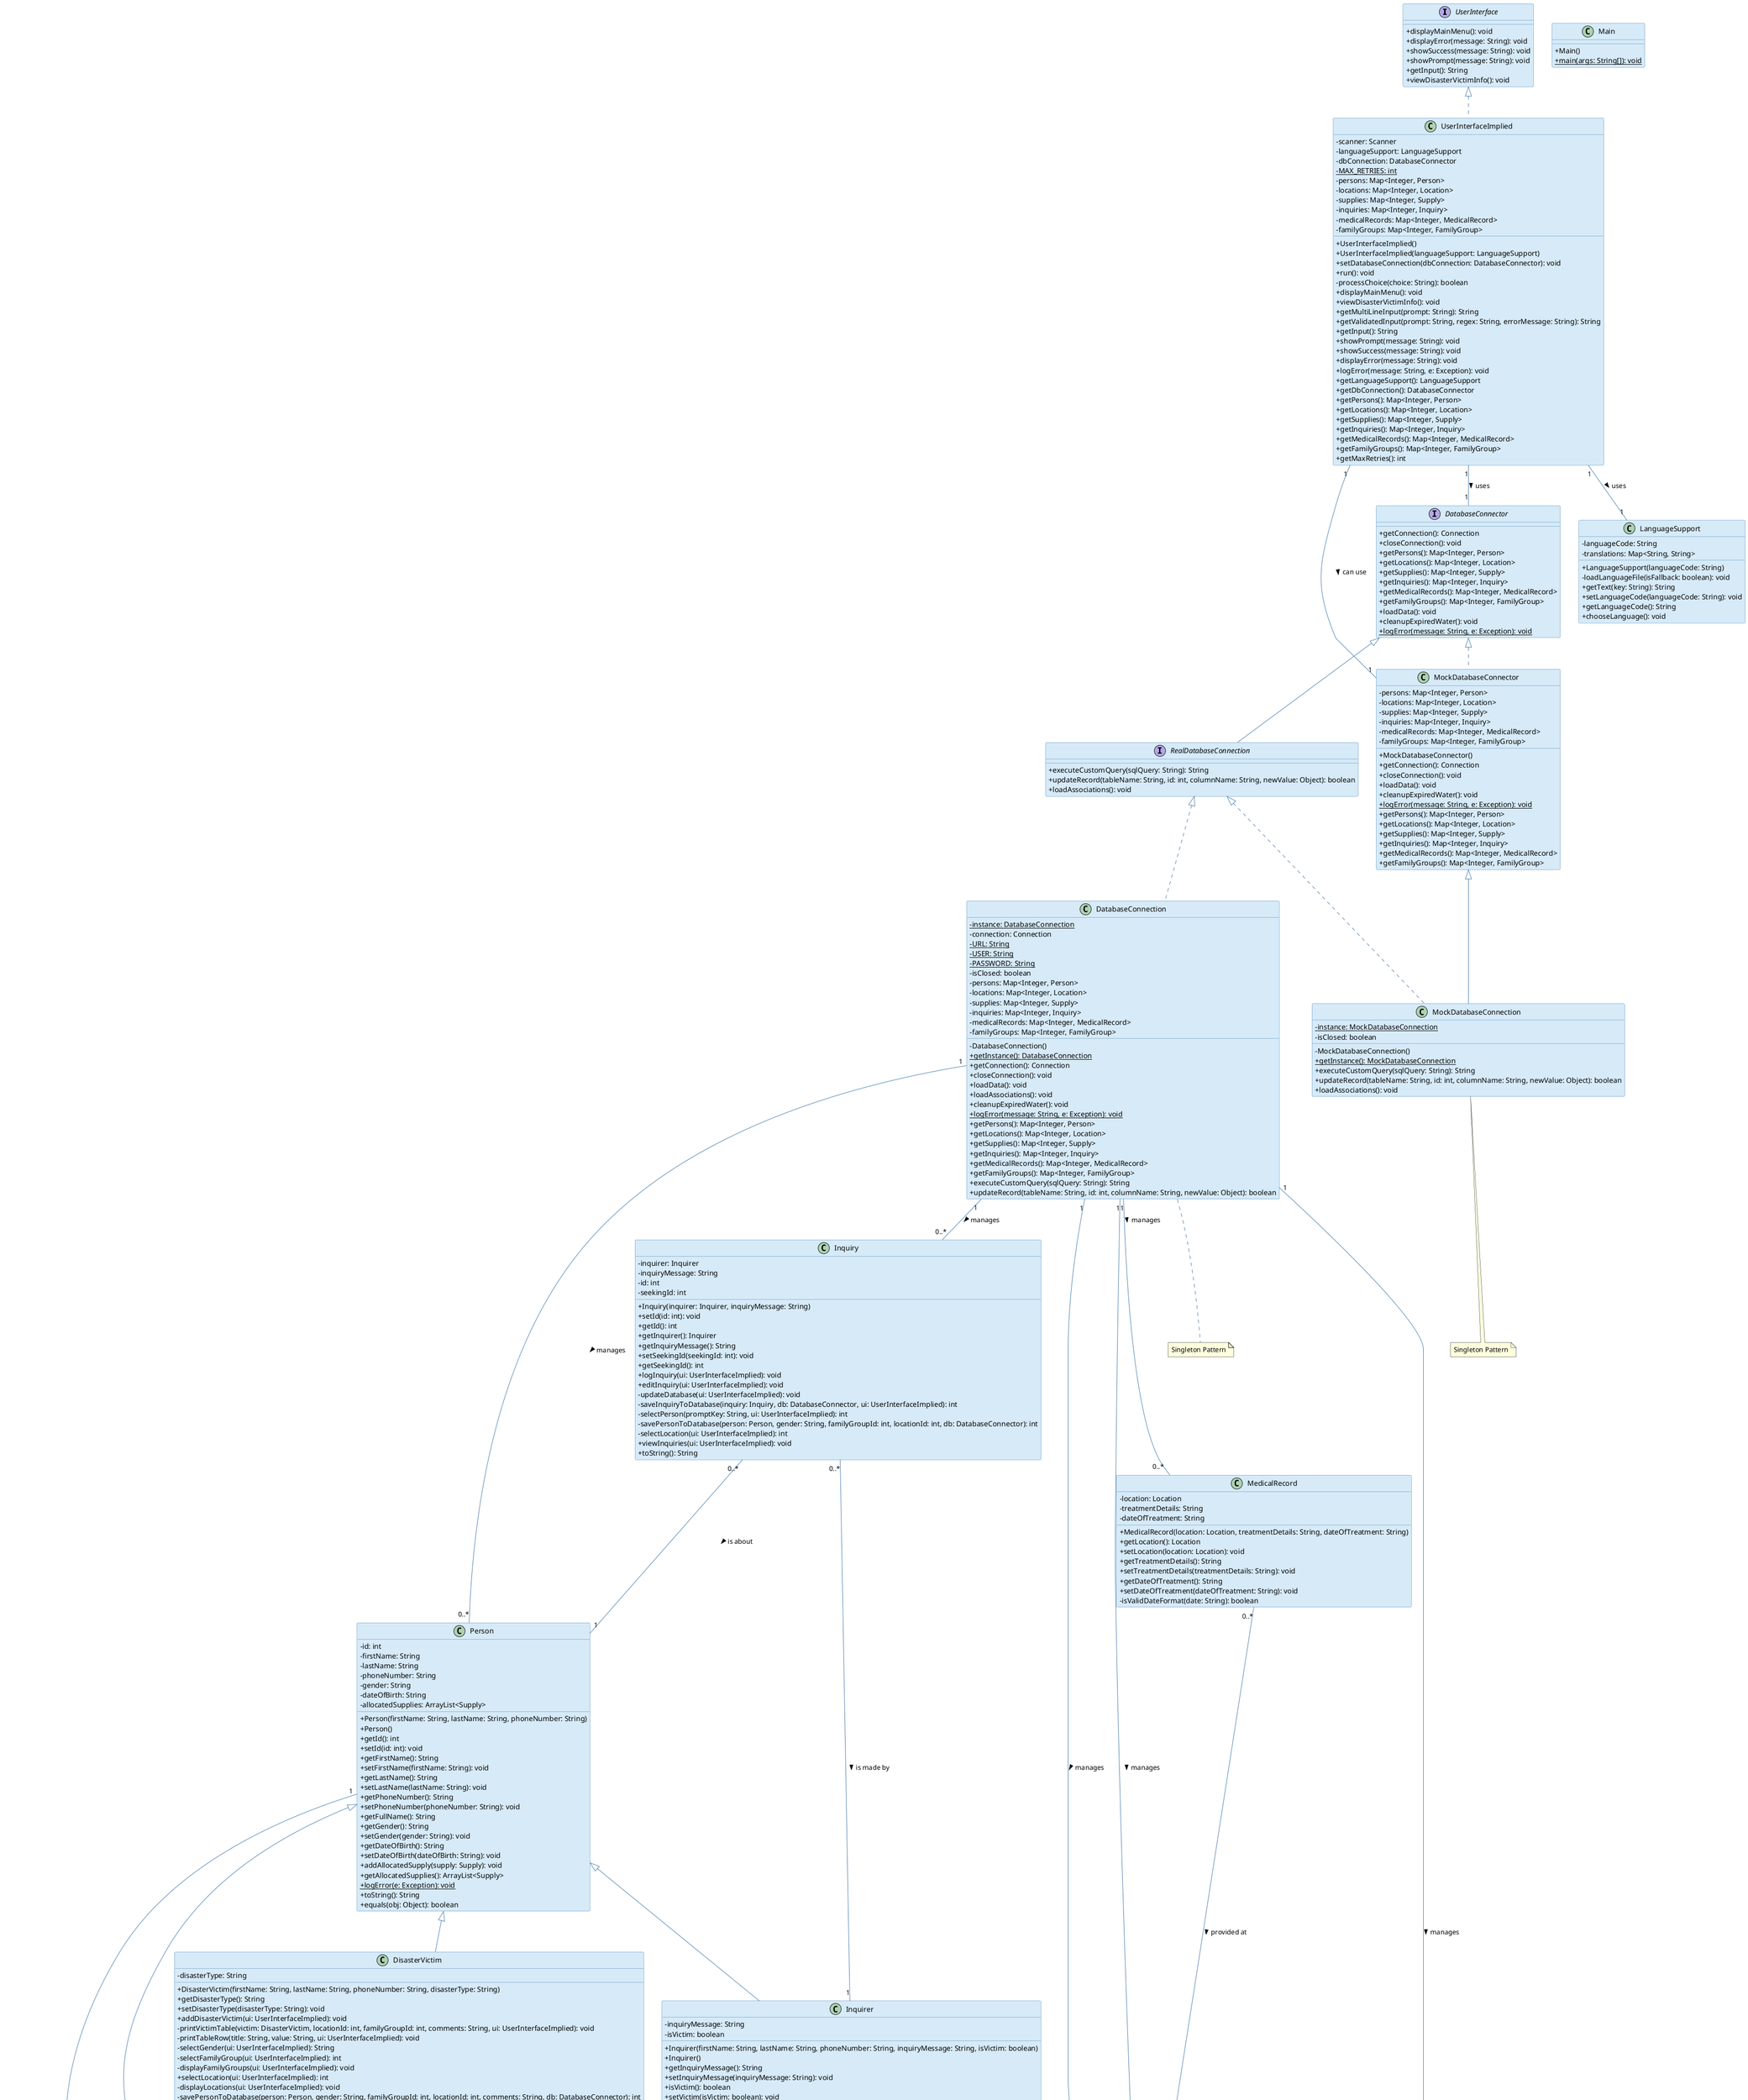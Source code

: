 @startuml Disaster Relief Management System

' Set visibility style to use text symbols
skinparam classAttributeIconSize 0

' Color scheme and styling
!define MAIN_COLOR #4B80AF
!define INTERFACE_COLOR #84A9D1
!define ABSTRACT_COLOR #A9CCE3
!define CLASS_COLOR #D6EAF8
skinparam class {
  BackgroundColor CLASS_COLOR
  ArrowColor MAIN_COLOR
  BorderColor MAIN_COLOR
}
skinparam interface {
  BackgroundColor INTERFACE_COLOR
  ArrowColor MAIN_COLOR
  BorderColor MAIN_COLOR
}

' Interfaces
interface UserInterface {
  + displayMainMenu(): void
  + displayError(message: String): void
  + showSuccess(message: String): void
  + showPrompt(message: String): void
  + getInput(): String
  + viewDisasterVictimInfo(): void
}

interface DatabaseConnector {
  + getConnection(): Connection
  + closeConnection(): void
  + getPersons(): Map<Integer, Person>
  + getLocations(): Map<Integer, Location>
  + getSupplies(): Map<Integer, Supply>
  + getInquiries(): Map<Integer, Inquiry>
  + getMedicalRecords(): Map<Integer, MedicalRecord>
  + getFamilyGroups(): Map<Integer, FamilyGroup>
  + loadData(): void
  + cleanupExpiredWater(): void
  {static} + logError(message: String, e: Exception): void
}

interface RealDatabaseConnection extends DatabaseConnector {
  + executeCustomQuery(sqlQuery: String): String
  + updateRecord(tableName: String, id: int, columnName: String, newValue: Object): boolean
  + loadAssociations(): void
}

' Classes
class Person {
  - id: int
  - firstName: String
  - lastName: String
  - phoneNumber: String
  - gender: String
  - dateOfBirth: String
  - allocatedSupplies: ArrayList<Supply>
  + Person(firstName: String, lastName: String, phoneNumber: String)
  + Person()
  + getId(): int
  + setId(id: int): void
  + getFirstName(): String
  + setFirstName(firstName: String): void
  + getLastName(): String
  + setLastName(lastName: String): void
  + getPhoneNumber(): String
  + setPhoneNumber(phoneNumber: String): void
  + getFullName(): String
  + getGender(): String
  + setGender(gender: String): void
  + getDateOfBirth(): String
  + setDateOfBirth(dateOfBirth: String): void
  + addAllocatedSupply(supply: Supply): void
  + getAllocatedSupplies(): ArrayList<Supply>
  {static} + logError(e: Exception): void
  + toString(): String
  + equals(obj: Object): boolean
}

class DisasterVictim extends Person {
  - disasterType: String
  + DisasterVictim(firstName: String, lastName: String, phoneNumber: String, disasterType: String)
  + getDisasterType(): String
  + setDisasterType(disasterType: String): void
  + addDisasterVictim(ui: UserInterfaceImplied): void
  - printVictimTable(victim: DisasterVictim, locationId: int, familyGroupId: int, comments: String, ui: UserInterfaceImplied): void
  - printTableRow(title: String, value: String, ui: UserInterfaceImplied): void
  - selectGender(ui: UserInterfaceImplied): String
  - selectFamilyGroup(ui: UserInterfaceImplied): int
  - displayFamilyGroups(ui: UserInterfaceImplied): void
  + selectLocation(ui: UserInterfaceImplied): int
  - displayLocations(ui: UserInterfaceImplied): void
  - savePersonToDatabase(person: Person, gender: String, familyGroupId: int, locationId: int, comments: String, db: DatabaseConnector): int
  {static} + editDisasterVictim(ui: UserInterfaceImplied): void
  + performEdit(ui: UserInterfaceImplied): void
  - updateName(ui: UserInterfaceImplied): void
  - updatePhone(ui: UserInterfaceImplied): void
  - updateDateOfBirth(ui: UserInterfaceImplied): void
  - updateGender(ui: UserInterfaceImplied): void
  - updateLocation(ui: UserInterfaceImplied): void
  - updateFamilyGroup(ui: UserInterfaceImplied): void
  - updateDatabase(ui: UserInterfaceImplied): void
  + toString(): String
}

class Inquirer extends Person {
  - inquiryMessage: String
  - isVictim: boolean
  + Inquirer(firstName: String, lastName: String, phoneNumber: String, inquiryMessage: String, isVictim: boolean)
  + Inquirer()
  + getInquiryMessage(): String
  + setInquiryMessage(inquiryMessage: String): void
  + isVictim(): boolean
  + setVictim(isVictim: boolean): void
  + selectInquirer(ui: UserInterfaceImplied): Inquirer
  + displayInquirerList(ui: UserInterfaceImplied, persons: Map<Integer, Person>): void
  + createInquirer(ui: UserInterfaceImplied): Inquirer
  - saveInquirerToDatabase(ui: UserInterfaceImplied, inquirer: Inquirer): int
  + toString(): String
}

class FamilyGroup extends Person {
  - familyMembers: List<Person>
  + FamilyGroup(firstName: String, lastName: String, phoneNumber: String)
  + addFamilyMember(member: Person): void
  {static} + createNewFamilyGroup(ui: UserInterfaceImplied): int
  + getFamilyMembers(): List<Person>
  + removeFamilyMember(member: Person): void
  + getFamilySize(): int
  + toString(): String
}

class Supply {
  - id: int
  - type: String
  - comments: String
  + Supply(type: String, id: int)
  + Supply(type: String)
  + Supply()
  + Supply(id: int)
  + setId(id: int): void
  + getId(): int
  + getType(): String
  + setType(type: String): void
  + getComments(): String
  + setComments(comments: String): void
  + allocateSupplies(ui: UserInterfaceImplied): void
  + viewSupplies(ui: UserInterfaceImplied): void
  {static} + editSupply(ui: UserInterfaceImplied): void
  + updateDatabase(ui: UserInterfaceImplied): void
  + selectPerson(prompt: String, ui: UserInterfaceImplied): int
  + checkLocationMatch(supplyId: int, personId: int, db: DatabaseConnector): boolean
  + allocateSupplyToPerson(supplyId: int, personId: int, db: DatabaseConnector): void
  + allocateSupplyToLocation(supplyId: int, locationId: int, db: DatabaseConnector): void
  - selectLocation(ui: UserInterfaceImplied): int
}

class Water extends Supply {
  - allocationDate: LocalDateTime
  {static} - LOGGER: Logger
  + Water()
  + setAllocationDate(date: LocalDateTime): void
  + getAllocationDate(): LocalDateTime
  + isExpired(): boolean
  + allocateToPersonWithExpiry(personId: int, db: DatabaseConnector): void
  + allocateToLocation(locationId: int, db: DatabaseConnector): void
  {static} + cleanupExpiredWater(db: DatabaseConnector): int
}

class Blanket extends Supply {
  + Blanket()
}

class Cot extends Supply {
  + Cot(location: String)
  + setComments(comments: String): void
}

class PersonalBelonging extends Supply {
  + PersonalBelonging(description: String)
  + setComments(comments: String): void
}

class Location {
  - name: String
  - address: String
  - occupants: ArrayList<DisasterVictim>
  - supplies: ArrayList<Supply>
  + Location(name: String, address: String)
  + getName(): String
  + setName(name: String): void
  + getAddress(): String
  + setAddress(address: String): void
  + getOccupants(): ArrayList<DisasterVictim>
  + setOccupants(occupants: ArrayList<DisasterVictim>): void
  + getSupplies(): ArrayList<Supply>
  + setSupplies(supplies: ArrayList<Supply>): void
  + addOccupant(occupant: DisasterVictim): void
  + removeOccupant(occupant: DisasterVictim): void
  + addSupply(supply: Supply): void
  + removeSupply(supply: Supply): void
}

class Inquiry {
  - inquirer: Inquirer
  - inquiryMessage: String
  - id: int
  - seekingId: int
  + Inquiry(inquirer: Inquirer, inquiryMessage: String)
  + setId(id: int): void
  + getId(): int
  + getInquirer(): Inquirer
  + getInquiryMessage(): String
  + setSeekingId(seekingId: int): void
  + getSeekingId(): int
  + logInquiry(ui: UserInterfaceImplied): void
  + editInquiry(ui: UserInterfaceImplied): void
  - updateDatabase(ui: UserInterfaceImplied): void
  - saveInquiryToDatabase(inquiry: Inquiry, db: DatabaseConnector, ui: UserInterfaceImplied): int
  - selectPerson(promptKey: String, ui: UserInterfaceImplied): int
  - savePersonToDatabase(person: Person, gender: String, familyGroupId: int, locationId: int, db: DatabaseConnector): int
  - selectLocation(ui: UserInterfaceImplied): int
  + viewInquiries(ui: UserInterfaceImplied): void
  + toString(): String
}

class MedicalRecord {
  - location: Location
  - treatmentDetails: String
  - dateOfTreatment: String
  + MedicalRecord(location: Location, treatmentDetails: String, dateOfTreatment: String)
  + getLocation(): Location
  + setLocation(location: Location): void
  + getTreatmentDetails(): String
  + setTreatmentDetails(treatmentDetails: String): void
  + getDateOfTreatment(): String
  + setDateOfTreatment(dateOfTreatment: String): void
  - isValidDateFormat(date: String): boolean
}

class LanguageSupport {
  - languageCode: String
  - translations: Map<String, String>
  + LanguageSupport(languageCode: String)
  - loadLanguageFile(isFallback: boolean): void
  + getText(key: String): String
  + setLanguageCode(languageCode: String): void
  + getLanguageCode(): String
  + chooseLanguage(): void
}

class UserInterfaceImplied implements UserInterface {
  - scanner: Scanner
  - languageSupport: LanguageSupport
  - dbConnection: DatabaseConnector
  {static} - MAX_RETRIES: int
  - persons: Map<Integer, Person>
  - locations: Map<Integer, Location>
  - supplies: Map<Integer, Supply>
  - inquiries: Map<Integer, Inquiry>
  - medicalRecords: Map<Integer, MedicalRecord>
  - familyGroups: Map<Integer, FamilyGroup>
  + UserInterfaceImplied()
  + UserInterfaceImplied(languageSupport: LanguageSupport)
  + setDatabaseConnection(dbConnection: DatabaseConnector): void
  + run(): void
  - processChoice(choice: String): boolean
  + displayMainMenu(): void
  + viewDisasterVictimInfo(): void
  + getMultiLineInput(prompt: String): String
  + getValidatedInput(prompt: String, regex: String, errorMessage: String): String
  + getInput(): String
  + showPrompt(message: String): void
  + showSuccess(message: String): void
  + displayError(message: String): void
  + logError(message: String, e: Exception): void
  + getLanguageSupport(): LanguageSupport
  + getDbConnection(): DatabaseConnector
  + getPersons(): Map<Integer, Person>
  + getLocations(): Map<Integer, Location>
  + getSupplies(): Map<Integer, Supply>
  + getInquiries(): Map<Integer, Inquiry>
  + getMedicalRecords(): Map<Integer, MedicalRecord>
  + getFamilyGroups(): Map<Integer, FamilyGroup>
  + getMaxRetries(): int
}

class DatabaseConnection implements RealDatabaseConnection {
  {static} - instance: DatabaseConnection
  - connection: Connection
  {static} - URL: String
  {static} - USER: String
  {static} - PASSWORD: String
  - isClosed: boolean
  - persons: Map<Integer, Person>
  - locations: Map<Integer, Location>
  - supplies: Map<Integer, Supply>
  - inquiries: Map<Integer, Inquiry>
  - medicalRecords: Map<Integer, MedicalRecord>
  - familyGroups: Map<Integer, FamilyGroup>
  - DatabaseConnection()
  {static} + getInstance(): DatabaseConnection
  + getConnection(): Connection
  + closeConnection(): void
  + loadData(): void
  + loadAssociations(): void
  + cleanupExpiredWater(): void
  {static} + logError(message: String, e: Exception): void
  + getPersons(): Map<Integer, Person>
  + getLocations(): Map<Integer, Location>
  + getSupplies(): Map<Integer, Supply>
  + getInquiries(): Map<Integer, Inquiry>
  + getMedicalRecords(): Map<Integer, MedicalRecord>
  + getFamilyGroups(): Map<Integer, FamilyGroup>
  + executeCustomQuery(sqlQuery: String): String
  + updateRecord(tableName: String, id: int, columnName: String, newValue: Object): boolean
}

' Add MockDatabaseConnector class
class MockDatabaseConnector implements DatabaseConnector {
  - persons: Map<Integer, Person>
  - locations: Map<Integer, Location>
  - supplies: Map<Integer, Supply>
  - inquiries: Map<Integer, Inquiry>
  - medicalRecords: Map<Integer, MedicalRecord>
  - familyGroups: Map<Integer, FamilyGroup>
  + MockDatabaseConnector()
  + getConnection(): Connection
  + closeConnection(): void
  + loadData(): void
  + cleanupExpiredWater(): void
  {static} + logError(message: String, e: Exception): void
  + getPersons(): Map<Integer, Person>
  + getLocations(): Map<Integer, Location>
  + getSupplies(): Map<Integer, Supply>
  + getInquiries(): Map<Integer, Inquiry>
  + getMedicalRecords(): Map<Integer, MedicalRecord>
  + getFamilyGroups(): Map<Integer, FamilyGroup>
}

' Add MockDatabaseConnection class
class MockDatabaseConnection extends MockDatabaseConnector implements RealDatabaseConnection {
  {static} - instance: MockDatabaseConnection
  - isClosed: boolean
  - MockDatabaseConnection()
  {static} + getInstance(): MockDatabaseConnection
  + executeCustomQuery(sqlQuery: String): String
  + updateRecord(tableName: String, id: int, columnName: String, newValue: Object): boolean
  + loadAssociations(): void
}

class Main {
  + Main()
  {static} + main(args: String[]): void
}

' Add new relationships for the mock classes
note "Singleton Pattern" as N2
MockDatabaseConnection .. N2
UserInterfaceImplied "1" -- "1" MockDatabaseConnector : can use >

' Relationships and cardinalities
DisasterVictim "0..*" -- "0..1" Location : is located at >
DisasterVictim "0..*" -- "0..1" FamilyGroup : belongs to >
Location "1" -- "0..*" Supply : contains >
Person "1" -- "0..*" Supply : has allocated >
Inquiry "0..*" -- "1" Inquirer : is made by >
Inquiry "0..*" -- "1" Person : is about >
MedicalRecord "0..*" -- "1" Location : provided at >
UserInterfaceImplied "1" -- "1" LanguageSupport : uses >
UserInterfaceImplied "1" -- "1" DatabaseConnector : uses >
DatabaseConnection "1" -- "0..*" Person : manages >
DatabaseConnection "1" -- "0..*" Location : manages >
DatabaseConnection "1" -- "0..*" Supply : manages >
DatabaseConnection "1" -- "0..*" Inquiry : manages >
DatabaseConnection "1" -- "0..*" MedicalRecord : manages >
DatabaseConnection "1" -- "0..*" FamilyGroup : manages >

' Notes for design patterns
note "Singleton Pattern" as N1
DatabaseConnection .. N1

@enduml